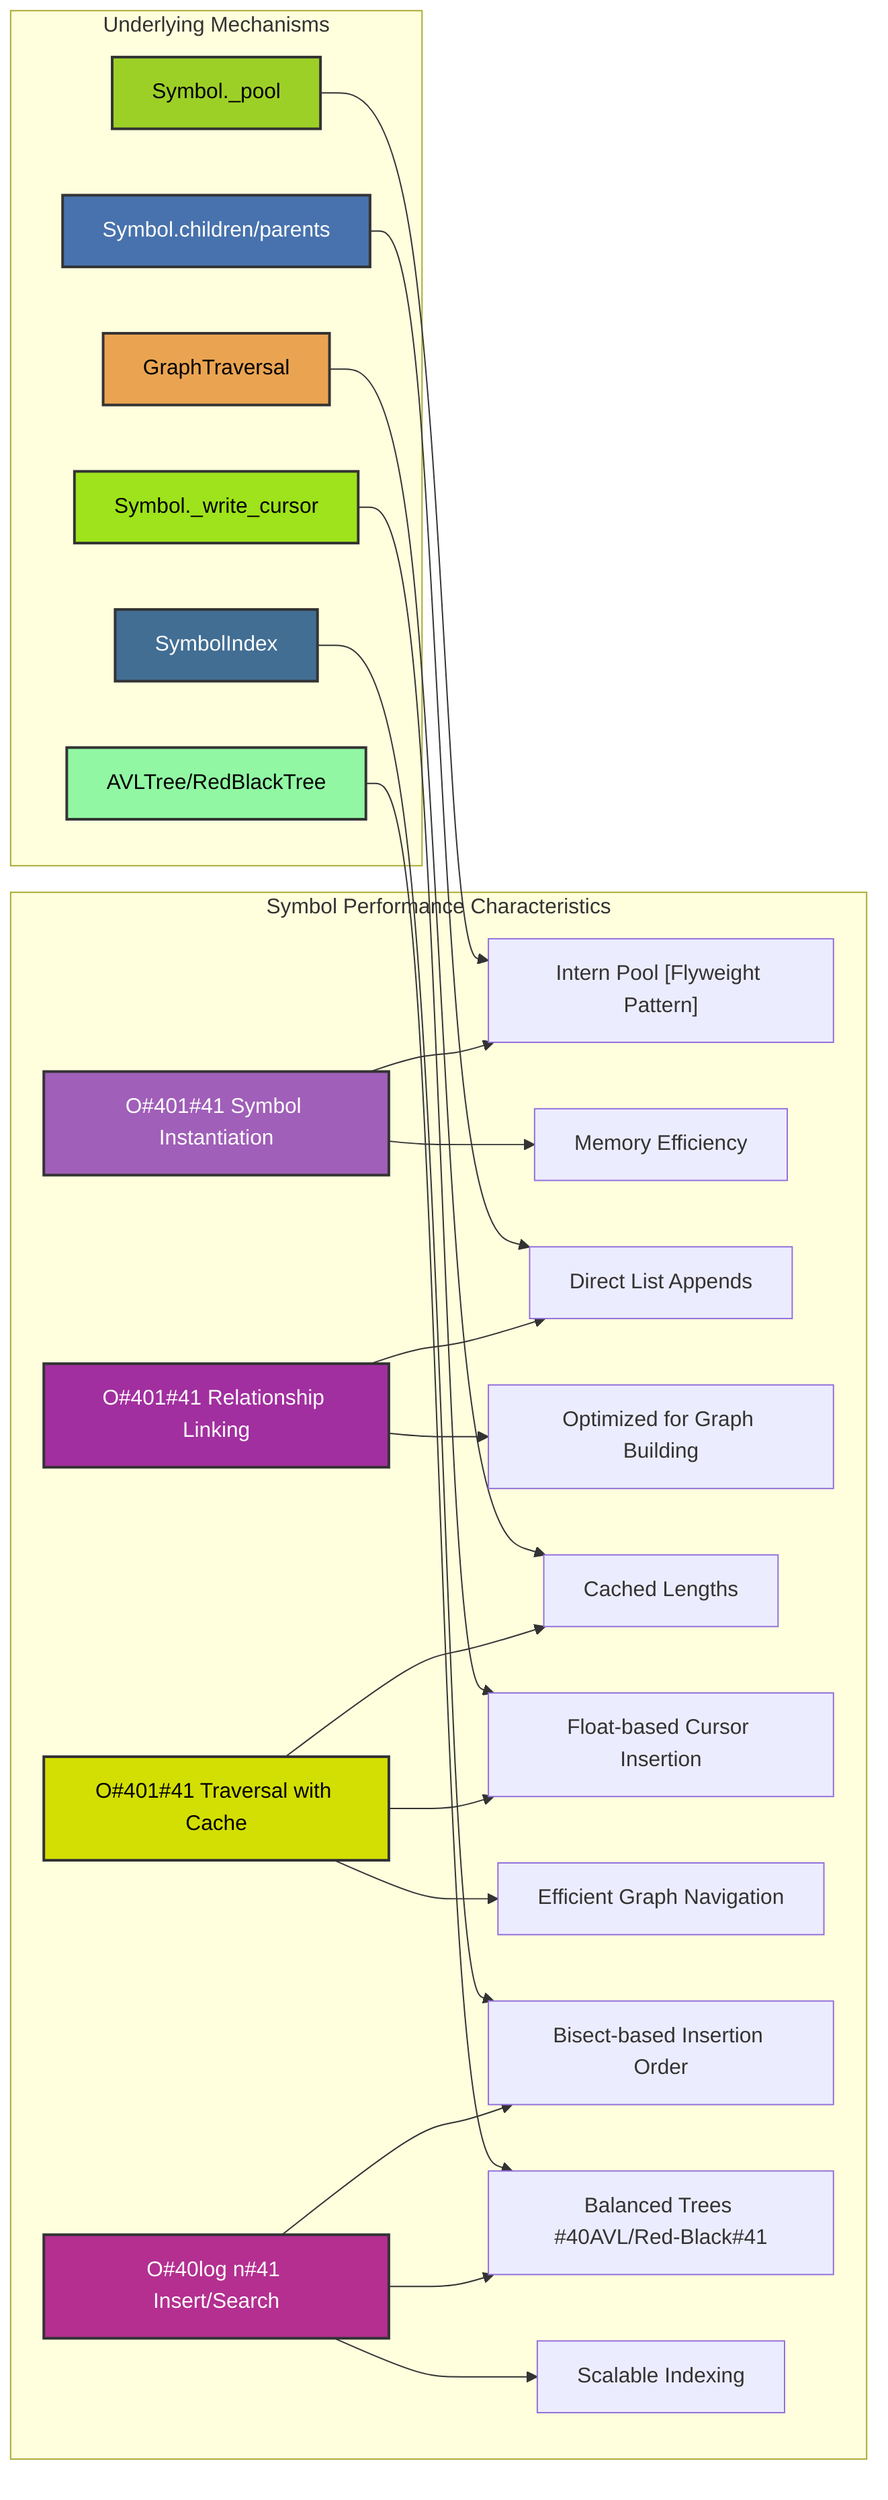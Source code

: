 graph LR
    subgraph "Symbol Performance Characteristics"
        A["O#401#41 Symbol Instantiation"] --> B["Intern Pool [Flyweight Pattern]"];
        A --> C["Memory Efficiency"];

        D["O#401#41 Relationship Linking"] --> E["Direct List Appends"];
        D --> F["Optimized for Graph Building"];

        G["O#401#41 Traversal with Cache"] --> H["Cached Lengths"];
        G --> I["Float-based Cursor Insertion"];
        G --> J["Efficient Graph Navigation"];

        K["O#40log n#41 Insert/Search"] --> L["Bisect-based Insertion Order"];
        K --> M["Balanced Trees #40AVL/Red-Black#41"];
        K --> N["Scalable Indexing"];
    end

    subgraph "Underlying Mechanisms"
        O["Symbol._pool"] --> B;
        P["Symbol.children/parents"] --> E;
        Q["GraphTraversal"] --> H;
        R["Symbol._write_cursor"] --> I;
        S["SymbolIndex"] --> L;
        T["AVLTree/RedBlackTree"] --> M;
    end
    style T fill:#91f7a3,stroke:#333,stroke-width:2px,color:#000000;

    style A fill:#a05fb8,stroke:#333,stroke-width:2px,color:#FFFFFF;
    style D fill:#a22f9f,stroke:#333,stroke-width:2px,color:#FFFFFF;
    style G fill:#d3de02,stroke:#333,stroke-width:2px,color:#000000;
    style K fill:#b42f90,stroke:#333,stroke-width:2px,color:#FFFFFF;
    style O fill:#9dd027,stroke:#333,stroke-width:2px,color:#000000;
    style P fill:#4872ad,stroke:#333,stroke-width:2px,color:#FFFFFF;
    style Q fill:#eaa451,stroke:#333,stroke-width:2px,color:#000000;
    style R fill:#9ee31b,stroke:#333,stroke-width:2px,color:#000000;
    style S fill:#426e94,stroke:#333,stroke-width:2px,color:#FFFFFF;
    style T fill:#91f7a3,stroke:#333,stroke-width:2px,color:#000000;